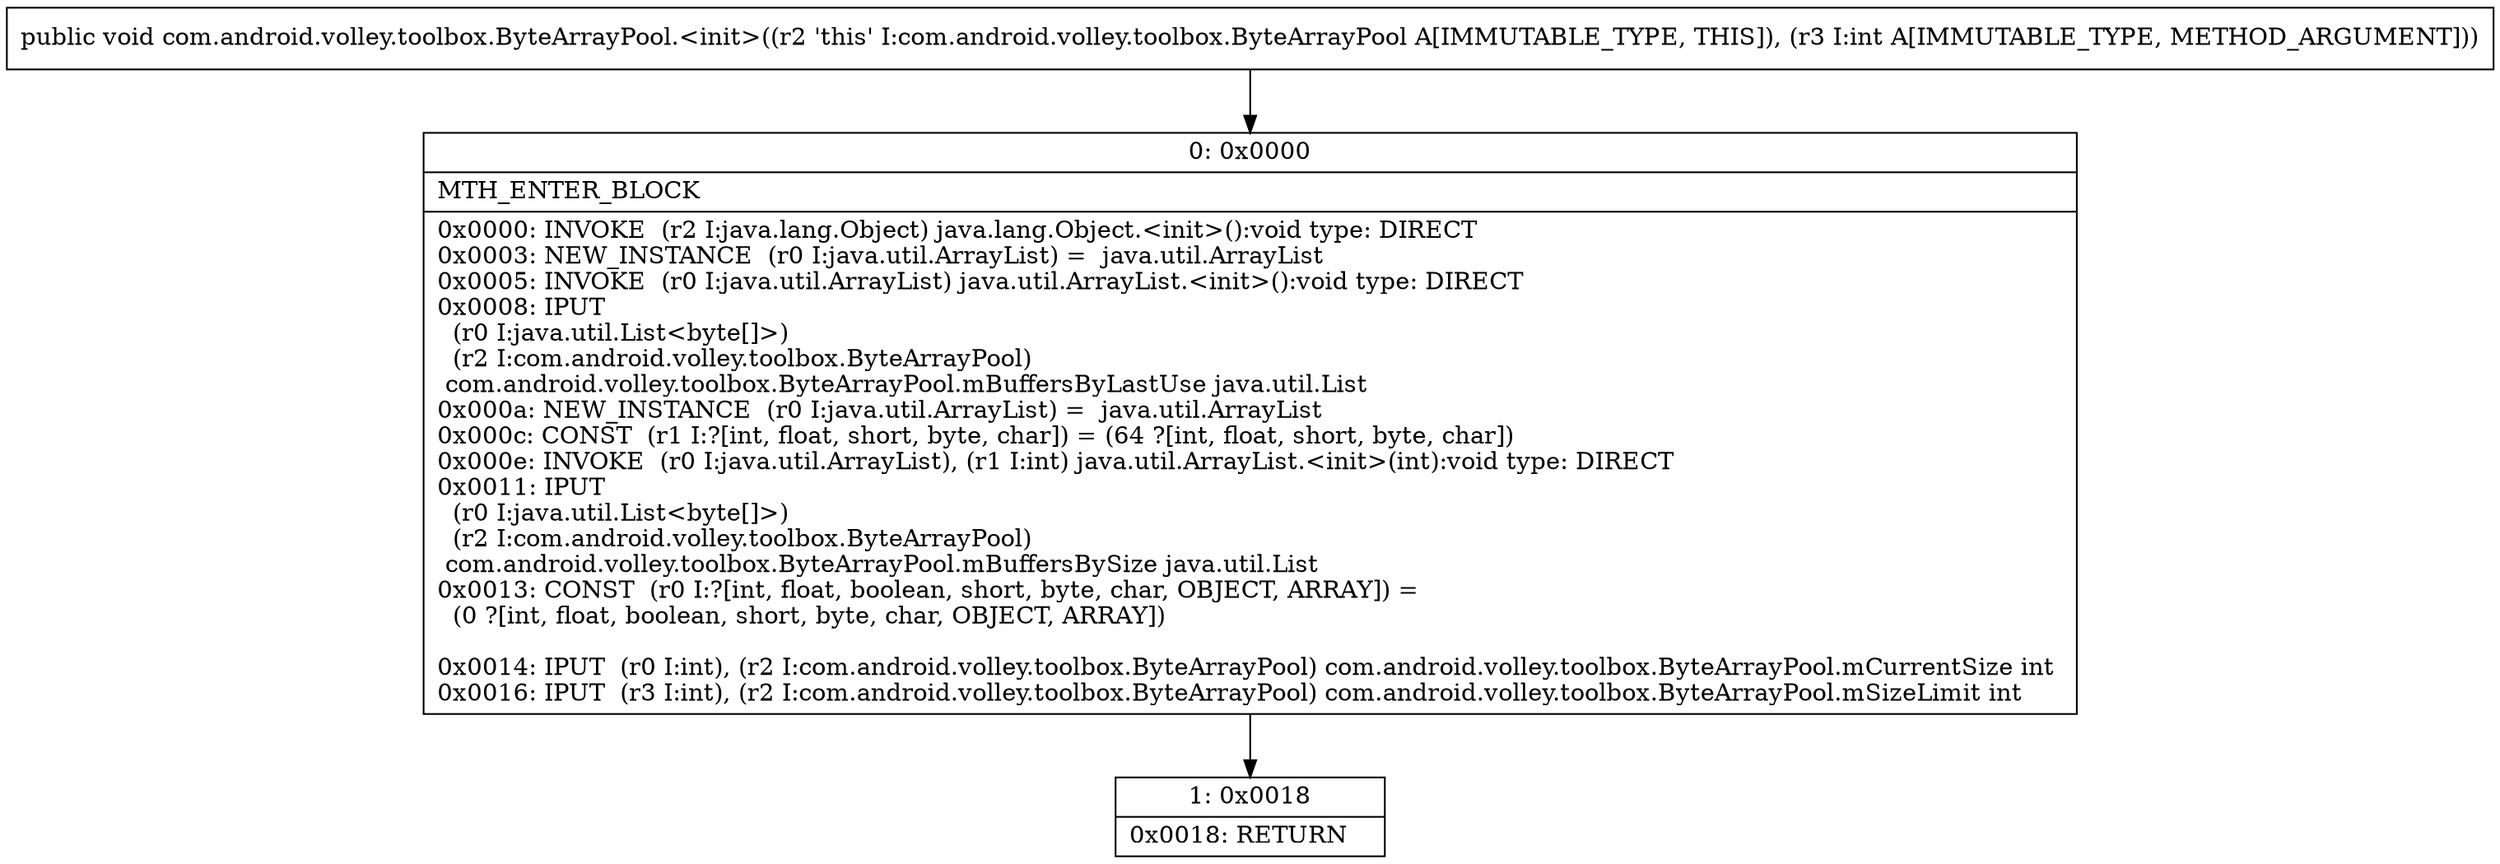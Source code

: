 digraph "CFG forcom.android.volley.toolbox.ByteArrayPool.\<init\>(I)V" {
Node_0 [shape=record,label="{0\:\ 0x0000|MTH_ENTER_BLOCK\l|0x0000: INVOKE  (r2 I:java.lang.Object) java.lang.Object.\<init\>():void type: DIRECT \l0x0003: NEW_INSTANCE  (r0 I:java.util.ArrayList) =  java.util.ArrayList \l0x0005: INVOKE  (r0 I:java.util.ArrayList) java.util.ArrayList.\<init\>():void type: DIRECT \l0x0008: IPUT  \l  (r0 I:java.util.List\<byte[]\>)\l  (r2 I:com.android.volley.toolbox.ByteArrayPool)\l com.android.volley.toolbox.ByteArrayPool.mBuffersByLastUse java.util.List \l0x000a: NEW_INSTANCE  (r0 I:java.util.ArrayList) =  java.util.ArrayList \l0x000c: CONST  (r1 I:?[int, float, short, byte, char]) = (64 ?[int, float, short, byte, char]) \l0x000e: INVOKE  (r0 I:java.util.ArrayList), (r1 I:int) java.util.ArrayList.\<init\>(int):void type: DIRECT \l0x0011: IPUT  \l  (r0 I:java.util.List\<byte[]\>)\l  (r2 I:com.android.volley.toolbox.ByteArrayPool)\l com.android.volley.toolbox.ByteArrayPool.mBuffersBySize java.util.List \l0x0013: CONST  (r0 I:?[int, float, boolean, short, byte, char, OBJECT, ARRAY]) = \l  (0 ?[int, float, boolean, short, byte, char, OBJECT, ARRAY])\l \l0x0014: IPUT  (r0 I:int), (r2 I:com.android.volley.toolbox.ByteArrayPool) com.android.volley.toolbox.ByteArrayPool.mCurrentSize int \l0x0016: IPUT  (r3 I:int), (r2 I:com.android.volley.toolbox.ByteArrayPool) com.android.volley.toolbox.ByteArrayPool.mSizeLimit int \l}"];
Node_1 [shape=record,label="{1\:\ 0x0018|0x0018: RETURN   \l}"];
MethodNode[shape=record,label="{public void com.android.volley.toolbox.ByteArrayPool.\<init\>((r2 'this' I:com.android.volley.toolbox.ByteArrayPool A[IMMUTABLE_TYPE, THIS]), (r3 I:int A[IMMUTABLE_TYPE, METHOD_ARGUMENT])) }"];
MethodNode -> Node_0;
Node_0 -> Node_1;
}


